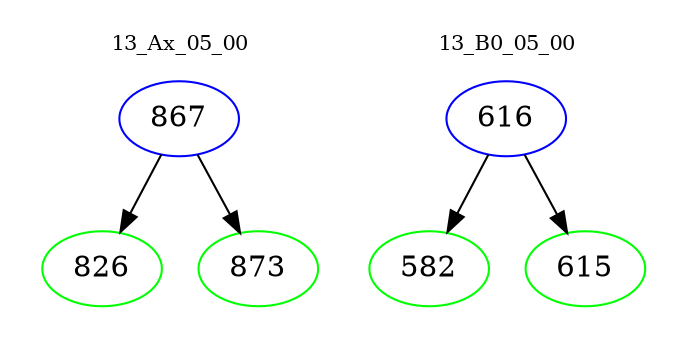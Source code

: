 digraph{
subgraph cluster_0 {
color = white
label = "13_Ax_05_00";
fontsize=10;
T0_867 [label="867", color="blue"]
T0_867 -> T0_826 [color="black"]
T0_826 [label="826", color="green"]
T0_867 -> T0_873 [color="black"]
T0_873 [label="873", color="green"]
}
subgraph cluster_1 {
color = white
label = "13_B0_05_00";
fontsize=10;
T1_616 [label="616", color="blue"]
T1_616 -> T1_582 [color="black"]
T1_582 [label="582", color="green"]
T1_616 -> T1_615 [color="black"]
T1_615 [label="615", color="green"]
}
}
